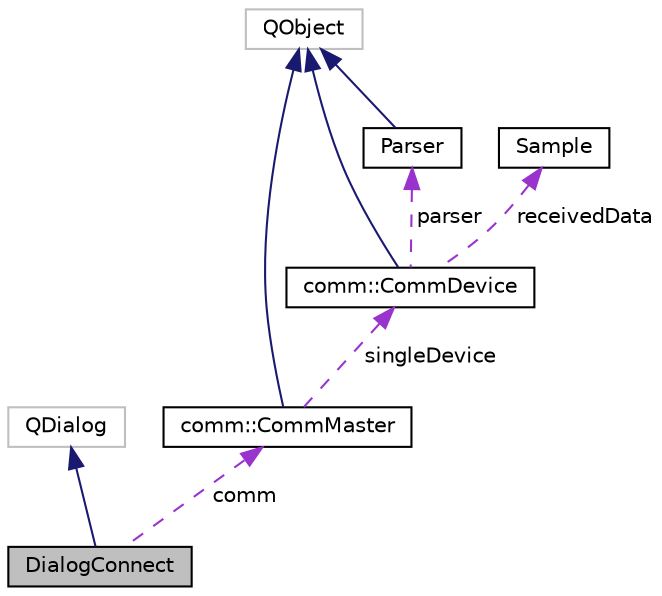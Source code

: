 digraph "DialogConnect"
{
 // LATEX_PDF_SIZE
  edge [fontname="Helvetica",fontsize="10",labelfontname="Helvetica",labelfontsize="10"];
  node [fontname="Helvetica",fontsize="10",shape=record];
  Node1 [label="DialogConnect",height=0.2,width=0.4,color="black", fillcolor="grey75", style="filled", fontcolor="black",tooltip="Class to handle the connection dialog."];
  Node2 -> Node1 [dir="back",color="midnightblue",fontsize="10",style="solid",fontname="Helvetica"];
  Node2 [label="QDialog",height=0.2,width=0.4,color="grey75", fillcolor="white", style="filled",tooltip=" "];
  Node3 -> Node1 [dir="back",color="darkorchid3",fontsize="10",style="dashed",label=" comm" ,fontname="Helvetica"];
  Node3 [label="comm::CommMaster",height=0.2,width=0.4,color="black", fillcolor="white", style="filled",URL="$classcomm_1_1_comm_master.html",tooltip=" "];
  Node4 -> Node3 [dir="back",color="midnightblue",fontsize="10",style="solid",fontname="Helvetica"];
  Node4 [label="QObject",height=0.2,width=0.4,color="grey75", fillcolor="white", style="filled",tooltip=" "];
  Node5 -> Node3 [dir="back",color="darkorchid3",fontsize="10",style="dashed",label=" singleDevice" ,fontname="Helvetica"];
  Node5 [label="comm::CommDevice",height=0.2,width=0.4,color="black", fillcolor="white", style="filled",URL="$classcomm_1_1_comm_device.html",tooltip="Base class for every connection."];
  Node4 -> Node5 [dir="back",color="midnightblue",fontsize="10",style="solid",fontname="Helvetica"];
  Node6 -> Node5 [dir="back",color="darkorchid3",fontsize="10",style="dashed",label=" receivedData" ,fontname="Helvetica"];
  Node6 [label="Sample",height=0.2,width=0.4,color="black", fillcolor="white", style="filled",URL="$struct_sample.html",tooltip="holds parsed data"];
  Node7 -> Node5 [dir="back",color="darkorchid3",fontsize="10",style="dashed",label=" parser" ,fontname="Helvetica"];
  Node7 [label="Parser",height=0.2,width=0.4,color="black", fillcolor="white", style="filled",URL="$class_parser.html",tooltip=" "];
  Node4 -> Node7 [dir="back",color="midnightblue",fontsize="10",style="solid",fontname="Helvetica"];
}
